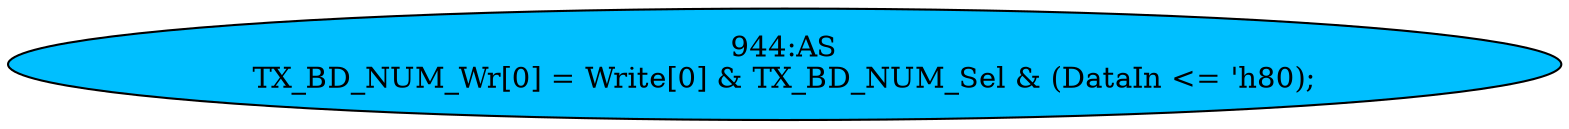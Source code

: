 strict digraph "" {
	node [label="\N"];
	"944:AS"	 [ast="<pyverilog.vparser.ast.Assign object at 0x7fbdee0e3e90>",
		def_var="['TX_BD_NUM_Wr']",
		fillcolor=deepskyblue,
		label="944:AS
TX_BD_NUM_Wr[0] = Write[0] & TX_BD_NUM_Sel & (DataIn <= 'h80);",
		statements="[]",
		style=filled,
		typ=Assign,
		use_var="['Write', 'TX_BD_NUM_Sel', 'DataIn']"];
}
